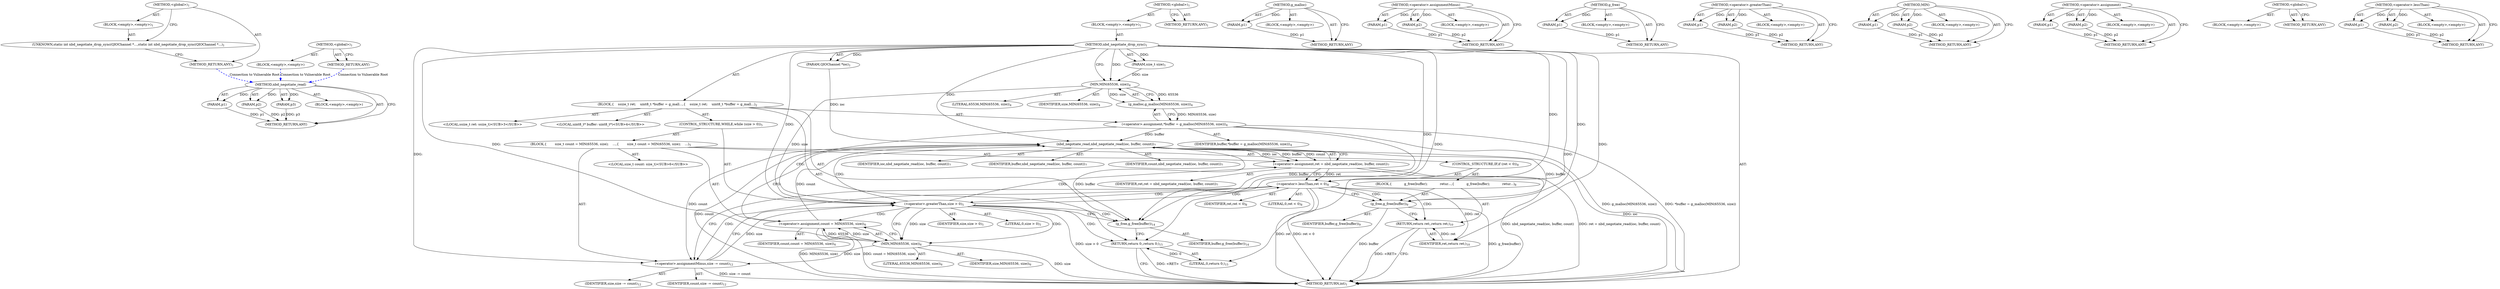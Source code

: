 digraph "&lt;global&gt;" {
vulnerable_97 [label=<(METHOD,nbd_negotiate_read)>];
vulnerable_98 [label=<(PARAM,p1)>];
vulnerable_99 [label=<(PARAM,p2)>];
vulnerable_100 [label=<(PARAM,p3)>];
vulnerable_101 [label=<(BLOCK,&lt;empty&gt;,&lt;empty&gt;)>];
vulnerable_102 [label=<(METHOD_RETURN,ANY)>];
vulnerable_6 [label=<(METHOD,&lt;global&gt;)<SUB>1</SUB>>];
vulnerable_7 [label=<(BLOCK,&lt;empty&gt;,&lt;empty&gt;)<SUB>1</SUB>>];
vulnerable_8 [label=<(METHOD,nbd_negotiate_drop_sync)<SUB>1</SUB>>];
vulnerable_9 [label=<(PARAM,QIOChannel *ioc)<SUB>1</SUB>>];
vulnerable_10 [label=<(PARAM,size_t size)<SUB>1</SUB>>];
vulnerable_11 [label=<(BLOCK,{
    ssize_t ret;
    uint8_t *buffer = g_mall...,{
    ssize_t ret;
    uint8_t *buffer = g_mall...)<SUB>2</SUB>>];
vulnerable_12 [label="<(LOCAL,ssize_t ret: ssize_t)<SUB>3</SUB>>"];
vulnerable_13 [label="<(LOCAL,uint8_t* buffer: uint8_t*)<SUB>4</SUB>>"];
vulnerable_14 [label=<(&lt;operator&gt;.assignment,*buffer = g_malloc(MIN(65536, size)))<SUB>4</SUB>>];
vulnerable_15 [label=<(IDENTIFIER,buffer,*buffer = g_malloc(MIN(65536, size)))<SUB>4</SUB>>];
vulnerable_16 [label=<(g_malloc,g_malloc(MIN(65536, size)))<SUB>4</SUB>>];
vulnerable_17 [label=<(MIN,MIN(65536, size))<SUB>4</SUB>>];
vulnerable_18 [label=<(LITERAL,65536,MIN(65536, size))<SUB>4</SUB>>];
vulnerable_19 [label=<(IDENTIFIER,size,MIN(65536, size))<SUB>4</SUB>>];
vulnerable_20 [label=<(CONTROL_STRUCTURE,WHILE,while (size &gt; 0))<SUB>5</SUB>>];
vulnerable_21 [label=<(&lt;operator&gt;.greaterThan,size &gt; 0)<SUB>5</SUB>>];
vulnerable_22 [label=<(IDENTIFIER,size,size &gt; 0)<SUB>5</SUB>>];
vulnerable_23 [label=<(LITERAL,0,size &gt; 0)<SUB>5</SUB>>];
vulnerable_24 [label=<(BLOCK,{
        size_t count = MIN(65536, size);
    ...,{
        size_t count = MIN(65536, size);
    ...)<SUB>5</SUB>>];
vulnerable_25 [label="<(LOCAL,size_t count: size_t)<SUB>6</SUB>>"];
vulnerable_26 [label=<(&lt;operator&gt;.assignment,count = MIN(65536, size))<SUB>6</SUB>>];
vulnerable_27 [label=<(IDENTIFIER,count,count = MIN(65536, size))<SUB>6</SUB>>];
vulnerable_28 [label=<(MIN,MIN(65536, size))<SUB>6</SUB>>];
vulnerable_29 [label=<(LITERAL,65536,MIN(65536, size))<SUB>6</SUB>>];
vulnerable_30 [label=<(IDENTIFIER,size,MIN(65536, size))<SUB>6</SUB>>];
vulnerable_31 [label=<(&lt;operator&gt;.assignment,ret = nbd_negotiate_read(ioc, buffer, count))<SUB>7</SUB>>];
vulnerable_32 [label=<(IDENTIFIER,ret,ret = nbd_negotiate_read(ioc, buffer, count))<SUB>7</SUB>>];
vulnerable_33 [label=<(nbd_negotiate_read,nbd_negotiate_read(ioc, buffer, count))<SUB>7</SUB>>];
vulnerable_34 [label=<(IDENTIFIER,ioc,nbd_negotiate_read(ioc, buffer, count))<SUB>7</SUB>>];
vulnerable_35 [label=<(IDENTIFIER,buffer,nbd_negotiate_read(ioc, buffer, count))<SUB>7</SUB>>];
vulnerable_36 [label=<(IDENTIFIER,count,nbd_negotiate_read(ioc, buffer, count))<SUB>7</SUB>>];
vulnerable_37 [label=<(CONTROL_STRUCTURE,IF,if (ret &lt; 0))<SUB>8</SUB>>];
vulnerable_38 [label=<(&lt;operator&gt;.lessThan,ret &lt; 0)<SUB>8</SUB>>];
vulnerable_39 [label=<(IDENTIFIER,ret,ret &lt; 0)<SUB>8</SUB>>];
vulnerable_40 [label=<(LITERAL,0,ret &lt; 0)<SUB>8</SUB>>];
vulnerable_41 [label=<(BLOCK,{
            g_free(buffer);
            retur...,{
            g_free(buffer);
            retur...)<SUB>8</SUB>>];
vulnerable_42 [label=<(g_free,g_free(buffer))<SUB>9</SUB>>];
vulnerable_43 [label=<(IDENTIFIER,buffer,g_free(buffer))<SUB>9</SUB>>];
vulnerable_44 [label=<(RETURN,return ret;,return ret;)<SUB>10</SUB>>];
vulnerable_45 [label=<(IDENTIFIER,ret,return ret;)<SUB>10</SUB>>];
vulnerable_46 [label=<(&lt;operator&gt;.assignmentMinus,size -= count)<SUB>12</SUB>>];
vulnerable_47 [label=<(IDENTIFIER,size,size -= count)<SUB>12</SUB>>];
vulnerable_48 [label=<(IDENTIFIER,count,size -= count)<SUB>12</SUB>>];
vulnerable_49 [label=<(g_free,g_free(buffer))<SUB>14</SUB>>];
vulnerable_50 [label=<(IDENTIFIER,buffer,g_free(buffer))<SUB>14</SUB>>];
vulnerable_51 [label=<(RETURN,return 0;,return 0;)<SUB>15</SUB>>];
vulnerable_52 [label=<(LITERAL,0,return 0;)<SUB>15</SUB>>];
vulnerable_53 [label=<(METHOD_RETURN,int)<SUB>1</SUB>>];
vulnerable_55 [label=<(METHOD_RETURN,ANY)<SUB>1</SUB>>];
vulnerable_83 [label=<(METHOD,g_malloc)>];
vulnerable_84 [label=<(PARAM,p1)>];
vulnerable_85 [label=<(BLOCK,&lt;empty&gt;,&lt;empty&gt;)>];
vulnerable_86 [label=<(METHOD_RETURN,ANY)>];
vulnerable_112 [label=<(METHOD,&lt;operator&gt;.assignmentMinus)>];
vulnerable_113 [label=<(PARAM,p1)>];
vulnerable_114 [label=<(PARAM,p2)>];
vulnerable_115 [label=<(BLOCK,&lt;empty&gt;,&lt;empty&gt;)>];
vulnerable_116 [label=<(METHOD_RETURN,ANY)>];
vulnerable_108 [label=<(METHOD,g_free)>];
vulnerable_109 [label=<(PARAM,p1)>];
vulnerable_110 [label=<(BLOCK,&lt;empty&gt;,&lt;empty&gt;)>];
vulnerable_111 [label=<(METHOD_RETURN,ANY)>];
vulnerable_92 [label=<(METHOD,&lt;operator&gt;.greaterThan)>];
vulnerable_93 [label=<(PARAM,p1)>];
vulnerable_94 [label=<(PARAM,p2)>];
vulnerable_95 [label=<(BLOCK,&lt;empty&gt;,&lt;empty&gt;)>];
vulnerable_96 [label=<(METHOD_RETURN,ANY)>];
vulnerable_87 [label=<(METHOD,MIN)>];
vulnerable_88 [label=<(PARAM,p1)>];
vulnerable_89 [label=<(PARAM,p2)>];
vulnerable_90 [label=<(BLOCK,&lt;empty&gt;,&lt;empty&gt;)>];
vulnerable_91 [label=<(METHOD_RETURN,ANY)>];
vulnerable_78 [label=<(METHOD,&lt;operator&gt;.assignment)>];
vulnerable_79 [label=<(PARAM,p1)>];
vulnerable_80 [label=<(PARAM,p2)>];
vulnerable_81 [label=<(BLOCK,&lt;empty&gt;,&lt;empty&gt;)>];
vulnerable_82 [label=<(METHOD_RETURN,ANY)>];
vulnerable_72 [label=<(METHOD,&lt;global&gt;)<SUB>1</SUB>>];
vulnerable_73 [label=<(BLOCK,&lt;empty&gt;,&lt;empty&gt;)>];
vulnerable_74 [label=<(METHOD_RETURN,ANY)>];
vulnerable_103 [label=<(METHOD,&lt;operator&gt;.lessThan)>];
vulnerable_104 [label=<(PARAM,p1)>];
vulnerable_105 [label=<(PARAM,p2)>];
vulnerable_106 [label=<(BLOCK,&lt;empty&gt;,&lt;empty&gt;)>];
vulnerable_107 [label=<(METHOD_RETURN,ANY)>];
fixed_6 [label=<(METHOD,&lt;global&gt;)<SUB>1</SUB>>];
fixed_7 [label=<(BLOCK,&lt;empty&gt;,&lt;empty&gt;)<SUB>1</SUB>>];
fixed_8 [label=<(UNKNOWN,static int nbd_negotiate_drop_sync(QIOChannel *...,static int nbd_negotiate_drop_sync(QIOChannel *...)<SUB>1</SUB>>];
fixed_9 [label=<(METHOD_RETURN,ANY)<SUB>1</SUB>>];
fixed_14 [label=<(METHOD,&lt;global&gt;)<SUB>1</SUB>>];
fixed_15 [label=<(BLOCK,&lt;empty&gt;,&lt;empty&gt;)>];
fixed_16 [label=<(METHOD_RETURN,ANY)>];
vulnerable_97 -> vulnerable_98  [key=0, label="AST: "];
vulnerable_97 -> vulnerable_98  [key=1, label="DDG: "];
vulnerable_97 -> vulnerable_101  [key=0, label="AST: "];
vulnerable_97 -> vulnerable_99  [key=0, label="AST: "];
vulnerable_97 -> vulnerable_99  [key=1, label="DDG: "];
vulnerable_97 -> vulnerable_102  [key=0, label="AST: "];
vulnerable_97 -> vulnerable_102  [key=1, label="CFG: "];
vulnerable_97 -> vulnerable_100  [key=0, label="AST: "];
vulnerable_97 -> vulnerable_100  [key=1, label="DDG: "];
vulnerable_98 -> vulnerable_102  [key=0, label="DDG: p1"];
vulnerable_99 -> vulnerable_102  [key=0, label="DDG: p2"];
vulnerable_100 -> vulnerable_102  [key=0, label="DDG: p3"];
vulnerable_6 -> vulnerable_7  [key=0, label="AST: "];
vulnerable_6 -> vulnerable_55  [key=0, label="AST: "];
vulnerable_6 -> vulnerable_55  [key=1, label="CFG: "];
vulnerable_7 -> vulnerable_8  [key=0, label="AST: "];
vulnerable_8 -> vulnerable_9  [key=0, label="AST: "];
vulnerable_8 -> vulnerable_9  [key=1, label="DDG: "];
vulnerable_8 -> vulnerable_10  [key=0, label="AST: "];
vulnerable_8 -> vulnerable_10  [key=1, label="DDG: "];
vulnerable_8 -> vulnerable_11  [key=0, label="AST: "];
vulnerable_8 -> vulnerable_53  [key=0, label="AST: "];
vulnerable_8 -> vulnerable_17  [key=0, label="CFG: "];
vulnerable_8 -> vulnerable_17  [key=1, label="DDG: "];
vulnerable_8 -> vulnerable_51  [key=0, label="DDG: "];
vulnerable_8 -> vulnerable_49  [key=0, label="DDG: "];
vulnerable_8 -> vulnerable_52  [key=0, label="DDG: "];
vulnerable_8 -> vulnerable_21  [key=0, label="DDG: "];
vulnerable_8 -> vulnerable_46  [key=0, label="DDG: "];
vulnerable_8 -> vulnerable_28  [key=0, label="DDG: "];
vulnerable_8 -> vulnerable_33  [key=0, label="DDG: "];
vulnerable_8 -> vulnerable_38  [key=0, label="DDG: "];
vulnerable_8 -> vulnerable_42  [key=0, label="DDG: "];
vulnerable_8 -> vulnerable_45  [key=0, label="DDG: "];
vulnerable_9 -> vulnerable_33  [key=0, label="DDG: ioc"];
vulnerable_10 -> vulnerable_17  [key=0, label="DDG: size"];
vulnerable_11 -> vulnerable_12  [key=0, label="AST: "];
vulnerable_11 -> vulnerable_13  [key=0, label="AST: "];
vulnerable_11 -> vulnerable_14  [key=0, label="AST: "];
vulnerable_11 -> vulnerable_20  [key=0, label="AST: "];
vulnerable_11 -> vulnerable_49  [key=0, label="AST: "];
vulnerable_11 -> vulnerable_51  [key=0, label="AST: "];
vulnerable_14 -> vulnerable_15  [key=0, label="AST: "];
vulnerable_14 -> vulnerable_16  [key=0, label="AST: "];
vulnerable_14 -> vulnerable_21  [key=0, label="CFG: "];
vulnerable_14 -> vulnerable_53  [key=0, label="DDG: g_malloc(MIN(65536, size))"];
vulnerable_14 -> vulnerable_53  [key=1, label="DDG: *buffer = g_malloc(MIN(65536, size))"];
vulnerable_14 -> vulnerable_49  [key=0, label="DDG: buffer"];
vulnerable_14 -> vulnerable_33  [key=0, label="DDG: buffer"];
vulnerable_16 -> vulnerable_17  [key=0, label="AST: "];
vulnerable_16 -> vulnerable_14  [key=0, label="CFG: "];
vulnerable_16 -> vulnerable_14  [key=1, label="DDG: MIN(65536, size)"];
vulnerable_17 -> vulnerable_18  [key=0, label="AST: "];
vulnerable_17 -> vulnerable_19  [key=0, label="AST: "];
vulnerable_17 -> vulnerable_16  [key=0, label="CFG: "];
vulnerable_17 -> vulnerable_16  [key=1, label="DDG: 65536"];
vulnerable_17 -> vulnerable_16  [key=2, label="DDG: size"];
vulnerable_17 -> vulnerable_21  [key=0, label="DDG: size"];
vulnerable_20 -> vulnerable_21  [key=0, label="AST: "];
vulnerable_20 -> vulnerable_24  [key=0, label="AST: "];
vulnerable_21 -> vulnerable_22  [key=0, label="AST: "];
vulnerable_21 -> vulnerable_23  [key=0, label="AST: "];
vulnerable_21 -> vulnerable_28  [key=0, label="CFG: "];
vulnerable_21 -> vulnerable_28  [key=1, label="DDG: size"];
vulnerable_21 -> vulnerable_28  [key=2, label="CDG: "];
vulnerable_21 -> vulnerable_49  [key=0, label="CFG: "];
vulnerable_21 -> vulnerable_49  [key=1, label="CDG: "];
vulnerable_21 -> vulnerable_53  [key=0, label="DDG: size &gt; 0"];
vulnerable_21 -> vulnerable_33  [key=0, label="CDG: "];
vulnerable_21 -> vulnerable_26  [key=0, label="CDG: "];
vulnerable_21 -> vulnerable_51  [key=0, label="CDG: "];
vulnerable_21 -> vulnerable_38  [key=0, label="CDG: "];
vulnerable_21 -> vulnerable_31  [key=0, label="CDG: "];
vulnerable_24 -> vulnerable_25  [key=0, label="AST: "];
vulnerable_24 -> vulnerable_26  [key=0, label="AST: "];
vulnerable_24 -> vulnerable_31  [key=0, label="AST: "];
vulnerable_24 -> vulnerable_37  [key=0, label="AST: "];
vulnerable_24 -> vulnerable_46  [key=0, label="AST: "];
vulnerable_26 -> vulnerable_27  [key=0, label="AST: "];
vulnerable_26 -> vulnerable_28  [key=0, label="AST: "];
vulnerable_26 -> vulnerable_33  [key=0, label="CFG: "];
vulnerable_26 -> vulnerable_33  [key=1, label="DDG: count"];
vulnerable_26 -> vulnerable_53  [key=0, label="DDG: MIN(65536, size)"];
vulnerable_26 -> vulnerable_53  [key=1, label="DDG: count = MIN(65536, size)"];
vulnerable_28 -> vulnerable_29  [key=0, label="AST: "];
vulnerable_28 -> vulnerable_30  [key=0, label="AST: "];
vulnerable_28 -> vulnerable_26  [key=0, label="CFG: "];
vulnerable_28 -> vulnerable_26  [key=1, label="DDG: 65536"];
vulnerable_28 -> vulnerable_26  [key=2, label="DDG: size"];
vulnerable_28 -> vulnerable_53  [key=0, label="DDG: size"];
vulnerable_28 -> vulnerable_46  [key=0, label="DDG: size"];
vulnerable_31 -> vulnerable_32  [key=0, label="AST: "];
vulnerable_31 -> vulnerable_33  [key=0, label="AST: "];
vulnerable_31 -> vulnerable_38  [key=0, label="CFG: "];
vulnerable_31 -> vulnerable_38  [key=1, label="DDG: ret"];
vulnerable_31 -> vulnerable_53  [key=0, label="DDG: nbd_negotiate_read(ioc, buffer, count)"];
vulnerable_31 -> vulnerable_53  [key=1, label="DDG: ret = nbd_negotiate_read(ioc, buffer, count)"];
vulnerable_33 -> vulnerable_34  [key=0, label="AST: "];
vulnerable_33 -> vulnerable_35  [key=0, label="AST: "];
vulnerable_33 -> vulnerable_36  [key=0, label="AST: "];
vulnerable_33 -> vulnerable_31  [key=0, label="CFG: "];
vulnerable_33 -> vulnerable_31  [key=1, label="DDG: ioc"];
vulnerable_33 -> vulnerable_31  [key=2, label="DDG: buffer"];
vulnerable_33 -> vulnerable_31  [key=3, label="DDG: count"];
vulnerable_33 -> vulnerable_53  [key=0, label="DDG: ioc"];
vulnerable_33 -> vulnerable_53  [key=1, label="DDG: count"];
vulnerable_33 -> vulnerable_49  [key=0, label="DDG: buffer"];
vulnerable_33 -> vulnerable_46  [key=0, label="DDG: count"];
vulnerable_33 -> vulnerable_42  [key=0, label="DDG: buffer"];
vulnerable_37 -> vulnerable_38  [key=0, label="AST: "];
vulnerable_37 -> vulnerable_41  [key=0, label="AST: "];
vulnerable_38 -> vulnerable_39  [key=0, label="AST: "];
vulnerable_38 -> vulnerable_40  [key=0, label="AST: "];
vulnerable_38 -> vulnerable_42  [key=0, label="CFG: "];
vulnerable_38 -> vulnerable_42  [key=1, label="CDG: "];
vulnerable_38 -> vulnerable_46  [key=0, label="CFG: "];
vulnerable_38 -> vulnerable_46  [key=1, label="CDG: "];
vulnerable_38 -> vulnerable_53  [key=0, label="DDG: ret"];
vulnerable_38 -> vulnerable_53  [key=1, label="DDG: ret &lt; 0"];
vulnerable_38 -> vulnerable_45  [key=0, label="DDG: ret"];
vulnerable_38 -> vulnerable_21  [key=0, label="CDG: "];
vulnerable_38 -> vulnerable_44  [key=0, label="CDG: "];
vulnerable_41 -> vulnerable_42  [key=0, label="AST: "];
vulnerable_41 -> vulnerable_44  [key=0, label="AST: "];
vulnerable_42 -> vulnerable_43  [key=0, label="AST: "];
vulnerable_42 -> vulnerable_44  [key=0, label="CFG: "];
vulnerable_42 -> vulnerable_53  [key=0, label="DDG: buffer"];
vulnerable_42 -> vulnerable_53  [key=1, label="DDG: g_free(buffer)"];
vulnerable_44 -> vulnerable_45  [key=0, label="AST: "];
vulnerable_44 -> vulnerable_53  [key=0, label="CFG: "];
vulnerable_44 -> vulnerable_53  [key=1, label="DDG: &lt;RET&gt;"];
vulnerable_45 -> vulnerable_44  [key=0, label="DDG: ret"];
vulnerable_46 -> vulnerable_47  [key=0, label="AST: "];
vulnerable_46 -> vulnerable_48  [key=0, label="AST: "];
vulnerable_46 -> vulnerable_21  [key=0, label="CFG: "];
vulnerable_46 -> vulnerable_21  [key=1, label="DDG: size"];
vulnerable_46 -> vulnerable_53  [key=0, label="DDG: size -= count"];
vulnerable_49 -> vulnerable_50  [key=0, label="AST: "];
vulnerable_49 -> vulnerable_51  [key=0, label="CFG: "];
vulnerable_51 -> vulnerable_52  [key=0, label="AST: "];
vulnerable_51 -> vulnerable_53  [key=0, label="CFG: "];
vulnerable_51 -> vulnerable_53  [key=1, label="DDG: &lt;RET&gt;"];
vulnerable_52 -> vulnerable_51  [key=0, label="DDG: 0"];
vulnerable_83 -> vulnerable_84  [key=0, label="AST: "];
vulnerable_83 -> vulnerable_84  [key=1, label="DDG: "];
vulnerable_83 -> vulnerable_85  [key=0, label="AST: "];
vulnerable_83 -> vulnerable_86  [key=0, label="AST: "];
vulnerable_83 -> vulnerable_86  [key=1, label="CFG: "];
vulnerable_84 -> vulnerable_86  [key=0, label="DDG: p1"];
vulnerable_112 -> vulnerable_113  [key=0, label="AST: "];
vulnerable_112 -> vulnerable_113  [key=1, label="DDG: "];
vulnerable_112 -> vulnerable_115  [key=0, label="AST: "];
vulnerable_112 -> vulnerable_114  [key=0, label="AST: "];
vulnerable_112 -> vulnerable_114  [key=1, label="DDG: "];
vulnerable_112 -> vulnerable_116  [key=0, label="AST: "];
vulnerable_112 -> vulnerable_116  [key=1, label="CFG: "];
vulnerable_113 -> vulnerable_116  [key=0, label="DDG: p1"];
vulnerable_114 -> vulnerable_116  [key=0, label="DDG: p2"];
vulnerable_108 -> vulnerable_109  [key=0, label="AST: "];
vulnerable_108 -> vulnerable_109  [key=1, label="DDG: "];
vulnerable_108 -> vulnerable_110  [key=0, label="AST: "];
vulnerable_108 -> vulnerable_111  [key=0, label="AST: "];
vulnerable_108 -> vulnerable_111  [key=1, label="CFG: "];
vulnerable_109 -> vulnerable_111  [key=0, label="DDG: p1"];
vulnerable_92 -> vulnerable_93  [key=0, label="AST: "];
vulnerable_92 -> vulnerable_93  [key=1, label="DDG: "];
vulnerable_92 -> vulnerable_95  [key=0, label="AST: "];
vulnerable_92 -> vulnerable_94  [key=0, label="AST: "];
vulnerable_92 -> vulnerable_94  [key=1, label="DDG: "];
vulnerable_92 -> vulnerable_96  [key=0, label="AST: "];
vulnerable_92 -> vulnerable_96  [key=1, label="CFG: "];
vulnerable_93 -> vulnerable_96  [key=0, label="DDG: p1"];
vulnerable_94 -> vulnerable_96  [key=0, label="DDG: p2"];
vulnerable_87 -> vulnerable_88  [key=0, label="AST: "];
vulnerable_87 -> vulnerable_88  [key=1, label="DDG: "];
vulnerable_87 -> vulnerable_90  [key=0, label="AST: "];
vulnerable_87 -> vulnerable_89  [key=0, label="AST: "];
vulnerable_87 -> vulnerable_89  [key=1, label="DDG: "];
vulnerable_87 -> vulnerable_91  [key=0, label="AST: "];
vulnerable_87 -> vulnerable_91  [key=1, label="CFG: "];
vulnerable_88 -> vulnerable_91  [key=0, label="DDG: p1"];
vulnerable_89 -> vulnerable_91  [key=0, label="DDG: p2"];
vulnerable_78 -> vulnerable_79  [key=0, label="AST: "];
vulnerable_78 -> vulnerable_79  [key=1, label="DDG: "];
vulnerable_78 -> vulnerable_81  [key=0, label="AST: "];
vulnerable_78 -> vulnerable_80  [key=0, label="AST: "];
vulnerable_78 -> vulnerable_80  [key=1, label="DDG: "];
vulnerable_78 -> vulnerable_82  [key=0, label="AST: "];
vulnerable_78 -> vulnerable_82  [key=1, label="CFG: "];
vulnerable_79 -> vulnerable_82  [key=0, label="DDG: p1"];
vulnerable_80 -> vulnerable_82  [key=0, label="DDG: p2"];
vulnerable_72 -> vulnerable_73  [key=0, label="AST: "];
vulnerable_72 -> vulnerable_74  [key=0, label="AST: "];
vulnerable_72 -> vulnerable_74  [key=1, label="CFG: "];
vulnerable_103 -> vulnerable_104  [key=0, label="AST: "];
vulnerable_103 -> vulnerable_104  [key=1, label="DDG: "];
vulnerable_103 -> vulnerable_106  [key=0, label="AST: "];
vulnerable_103 -> vulnerable_105  [key=0, label="AST: "];
vulnerable_103 -> vulnerable_105  [key=1, label="DDG: "];
vulnerable_103 -> vulnerable_107  [key=0, label="AST: "];
vulnerable_103 -> vulnerable_107  [key=1, label="CFG: "];
vulnerable_104 -> vulnerable_107  [key=0, label="DDG: p1"];
vulnerable_105 -> vulnerable_107  [key=0, label="DDG: p2"];
fixed_6 -> fixed_7  [key=0, label="AST: "];
fixed_6 -> fixed_9  [key=0, label="AST: "];
fixed_6 -> fixed_8  [key=0, label="CFG: "];
fixed_7 -> fixed_8  [key=0, label="AST: "];
fixed_8 -> fixed_9  [key=0, label="CFG: "];
fixed_9 -> vulnerable_97  [color=blue, key=0, label="Connection to Vulnerable Root", penwidth="2.0", style=dashed];
fixed_14 -> fixed_15  [key=0, label="AST: "];
fixed_14 -> fixed_16  [key=0, label="AST: "];
fixed_14 -> fixed_16  [key=1, label="CFG: "];
fixed_15 -> vulnerable_97  [color=blue, key=0, label="Connection to Vulnerable Root", penwidth="2.0", style=dashed];
fixed_16 -> vulnerable_97  [color=blue, key=0, label="Connection to Vulnerable Root", penwidth="2.0", style=dashed];
}
